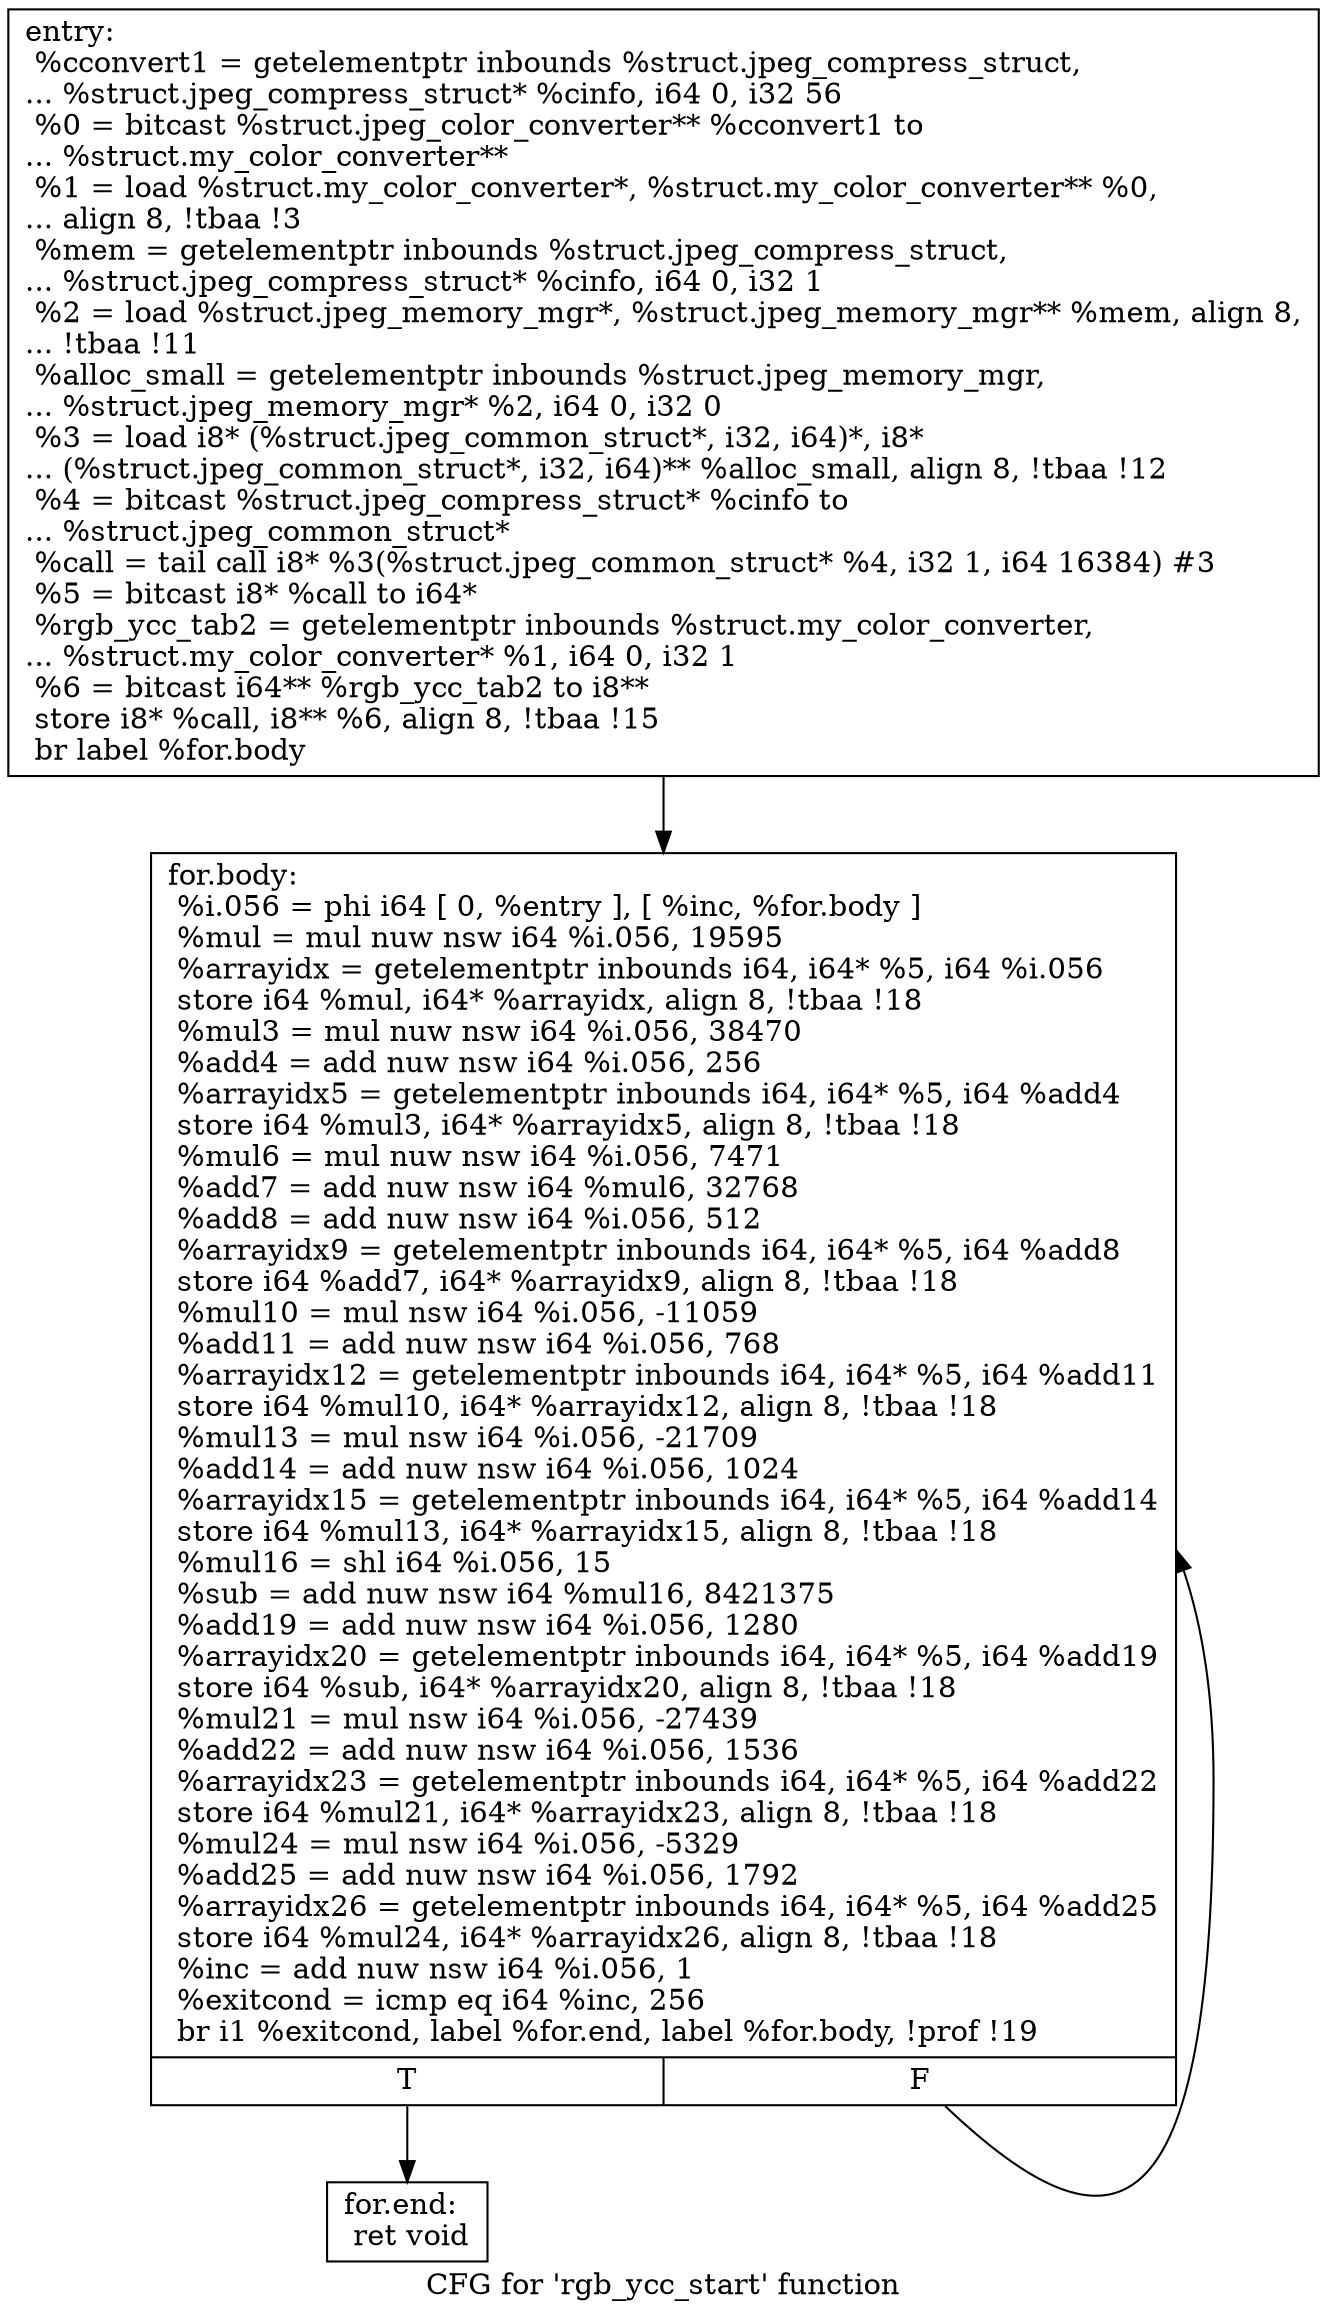 digraph "CFG for 'rgb_ycc_start' function" {
	label="CFG for 'rgb_ycc_start' function";

	Node0x594b820 [shape=record,label="{entry:\l  %cconvert1 = getelementptr inbounds %struct.jpeg_compress_struct,\l... %struct.jpeg_compress_struct* %cinfo, i64 0, i32 56\l  %0 = bitcast %struct.jpeg_color_converter** %cconvert1 to\l... %struct.my_color_converter**\l  %1 = load %struct.my_color_converter*, %struct.my_color_converter** %0,\l... align 8, !tbaa !3\l  %mem = getelementptr inbounds %struct.jpeg_compress_struct,\l... %struct.jpeg_compress_struct* %cinfo, i64 0, i32 1\l  %2 = load %struct.jpeg_memory_mgr*, %struct.jpeg_memory_mgr** %mem, align 8,\l... !tbaa !11\l  %alloc_small = getelementptr inbounds %struct.jpeg_memory_mgr,\l... %struct.jpeg_memory_mgr* %2, i64 0, i32 0\l  %3 = load i8* (%struct.jpeg_common_struct*, i32, i64)*, i8*\l... (%struct.jpeg_common_struct*, i32, i64)** %alloc_small, align 8, !tbaa !12\l  %4 = bitcast %struct.jpeg_compress_struct* %cinfo to\l... %struct.jpeg_common_struct*\l  %call = tail call i8* %3(%struct.jpeg_common_struct* %4, i32 1, i64 16384) #3\l  %5 = bitcast i8* %call to i64*\l  %rgb_ycc_tab2 = getelementptr inbounds %struct.my_color_converter,\l... %struct.my_color_converter* %1, i64 0, i32 1\l  %6 = bitcast i64** %rgb_ycc_tab2 to i8**\l  store i8* %call, i8** %6, align 8, !tbaa !15\l  br label %for.body\l}"];
	Node0x594b820 -> Node0x5955ce0;
	Node0x5955ce0 [shape=record,label="{for.body:                                         \l  %i.056 = phi i64 [ 0, %entry ], [ %inc, %for.body ]\l  %mul = mul nuw nsw i64 %i.056, 19595\l  %arrayidx = getelementptr inbounds i64, i64* %5, i64 %i.056\l  store i64 %mul, i64* %arrayidx, align 8, !tbaa !18\l  %mul3 = mul nuw nsw i64 %i.056, 38470\l  %add4 = add nuw nsw i64 %i.056, 256\l  %arrayidx5 = getelementptr inbounds i64, i64* %5, i64 %add4\l  store i64 %mul3, i64* %arrayidx5, align 8, !tbaa !18\l  %mul6 = mul nuw nsw i64 %i.056, 7471\l  %add7 = add nuw nsw i64 %mul6, 32768\l  %add8 = add nuw nsw i64 %i.056, 512\l  %arrayidx9 = getelementptr inbounds i64, i64* %5, i64 %add8\l  store i64 %add7, i64* %arrayidx9, align 8, !tbaa !18\l  %mul10 = mul nsw i64 %i.056, -11059\l  %add11 = add nuw nsw i64 %i.056, 768\l  %arrayidx12 = getelementptr inbounds i64, i64* %5, i64 %add11\l  store i64 %mul10, i64* %arrayidx12, align 8, !tbaa !18\l  %mul13 = mul nsw i64 %i.056, -21709\l  %add14 = add nuw nsw i64 %i.056, 1024\l  %arrayidx15 = getelementptr inbounds i64, i64* %5, i64 %add14\l  store i64 %mul13, i64* %arrayidx15, align 8, !tbaa !18\l  %mul16 = shl i64 %i.056, 15\l  %sub = add nuw nsw i64 %mul16, 8421375\l  %add19 = add nuw nsw i64 %i.056, 1280\l  %arrayidx20 = getelementptr inbounds i64, i64* %5, i64 %add19\l  store i64 %sub, i64* %arrayidx20, align 8, !tbaa !18\l  %mul21 = mul nsw i64 %i.056, -27439\l  %add22 = add nuw nsw i64 %i.056, 1536\l  %arrayidx23 = getelementptr inbounds i64, i64* %5, i64 %add22\l  store i64 %mul21, i64* %arrayidx23, align 8, !tbaa !18\l  %mul24 = mul nsw i64 %i.056, -5329\l  %add25 = add nuw nsw i64 %i.056, 1792\l  %arrayidx26 = getelementptr inbounds i64, i64* %5, i64 %add25\l  store i64 %mul24, i64* %arrayidx26, align 8, !tbaa !18\l  %inc = add nuw nsw i64 %i.056, 1\l  %exitcond = icmp eq i64 %inc, 256\l  br i1 %exitcond, label %for.end, label %for.body, !prof !19\l|{<s0>T|<s1>F}}"];
	Node0x5955ce0:s0 -> Node0x59582b0;
	Node0x5955ce0:s1 -> Node0x5955ce0;
	Node0x59582b0 [shape=record,label="{for.end:                                          \l  ret void\l}"];
}
